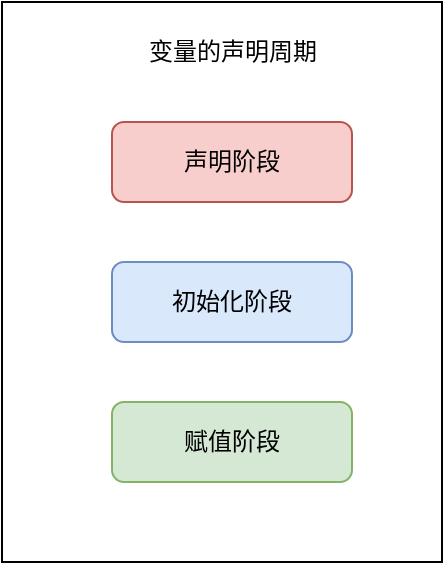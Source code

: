 <mxfile version="20.5.1" type="github">
  <diagram id="jXsbLpp_0BiS_a4ieDlY" name="第 1 页">
    <mxGraphModel dx="1426" dy="737" grid="1" gridSize="10" guides="1" tooltips="1" connect="1" arrows="1" fold="1" page="1" pageScale="1" pageWidth="3300" pageHeight="4681" math="0" shadow="0">
      <root>
        <mxCell id="0" />
        <mxCell id="1" parent="0" />
        <mxCell id="xg1EPQKAXmZerOK36xIw-1" value="" style="rounded=0;whiteSpace=wrap;html=1;" vertex="1" parent="1">
          <mxGeometry x="610" y="180" width="220" height="280" as="geometry" />
        </mxCell>
        <mxCell id="xg1EPQKAXmZerOK36xIw-2" value="变量的声明周期" style="text;html=1;align=center;verticalAlign=middle;resizable=0;points=[];autosize=1;strokeColor=none;fillColor=none;" vertex="1" parent="1">
          <mxGeometry x="670" y="190" width="110" height="30" as="geometry" />
        </mxCell>
        <mxCell id="xg1EPQKAXmZerOK36xIw-3" value="声明阶段" style="rounded=1;whiteSpace=wrap;html=1;fillColor=#f8cecc;strokeColor=#b85450;" vertex="1" parent="1">
          <mxGeometry x="665" y="240" width="120" height="40" as="geometry" />
        </mxCell>
        <mxCell id="xg1EPQKAXmZerOK36xIw-5" value="初始化阶段" style="rounded=1;whiteSpace=wrap;html=1;fillColor=#dae8fc;strokeColor=#6c8ebf;" vertex="1" parent="1">
          <mxGeometry x="665" y="310" width="120" height="40" as="geometry" />
        </mxCell>
        <mxCell id="xg1EPQKAXmZerOK36xIw-7" value="赋值阶段" style="rounded=1;whiteSpace=wrap;html=1;fillColor=#d5e8d4;strokeColor=#82b366;" vertex="1" parent="1">
          <mxGeometry x="665" y="380" width="120" height="40" as="geometry" />
        </mxCell>
      </root>
    </mxGraphModel>
  </diagram>
</mxfile>

